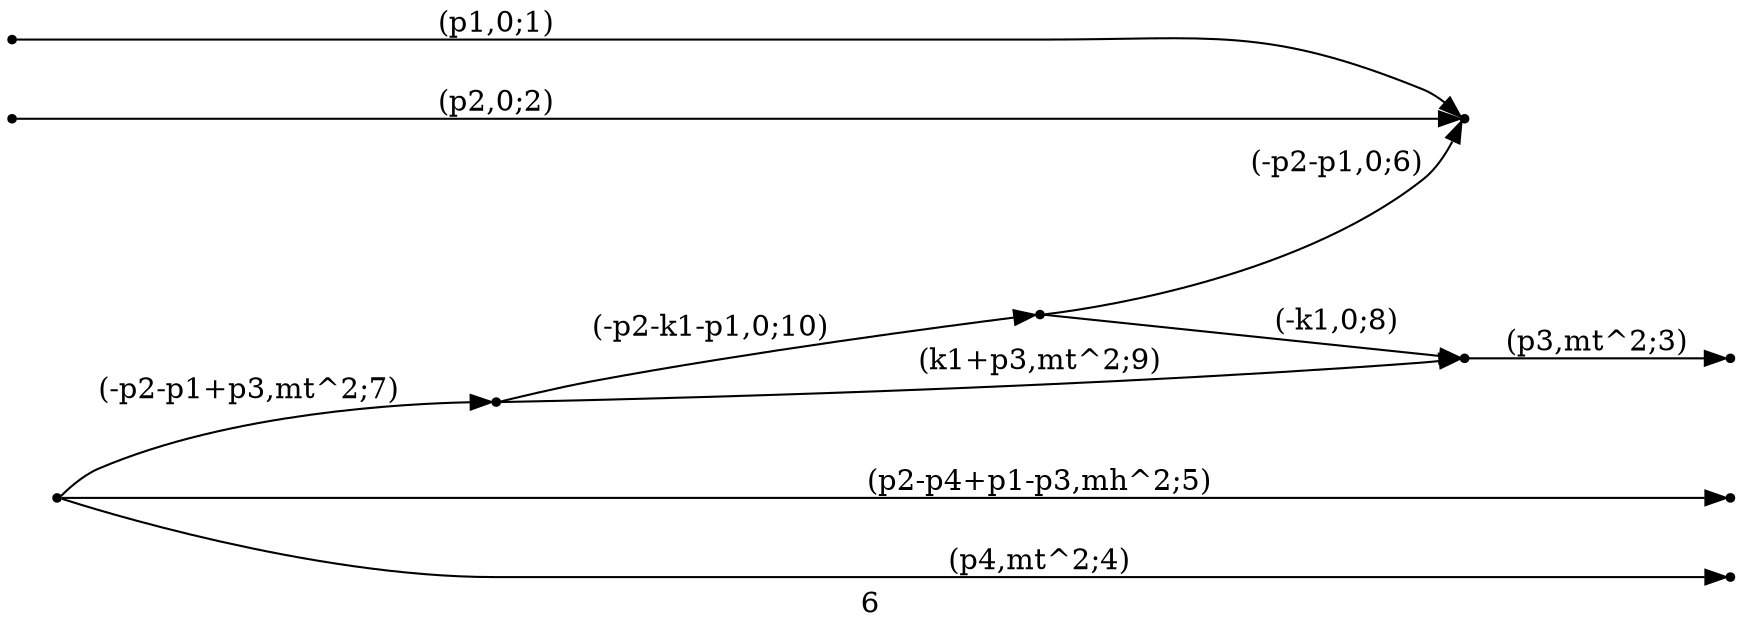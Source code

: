 digraph 6 {
  label="6";
  rankdir="LR";
  subgraph edges {
    -1 -> 1 [label="(p1,0;1)"];
    -2 -> 1 [label="(p2,0;2)"];
    3 -> -3 [label="(p3,mt^2;3)"];
    2 -> -4 [label="(p4,mt^2;4)"];
    2 -> -5 [label="(p2-p4+p1-p3,mh^2;5)"];
    4 -> 1 [label="(-p2-p1,0;6)"];
    2 -> 5 [label="(-p2-p1+p3,mt^2;7)"];
    4 -> 3 [label="(-k1,0;8)"];
    5 -> 3 [label="(k1+p3,mt^2;9)"];
    5 -> 4 [label="(-p2-k1-p1,0;10)"];
  }
  subgraph incoming { rank="source"; -1; -2; }
  subgraph outgoing { rank="sink"; -3; -4; -5; }
-5 [shape=point];
-4 [shape=point];
-3 [shape=point];
-2 [shape=point];
-1 [shape=point];
1 [shape=point];
2 [shape=point];
3 [shape=point];
4 [shape=point];
5 [shape=point];
}

